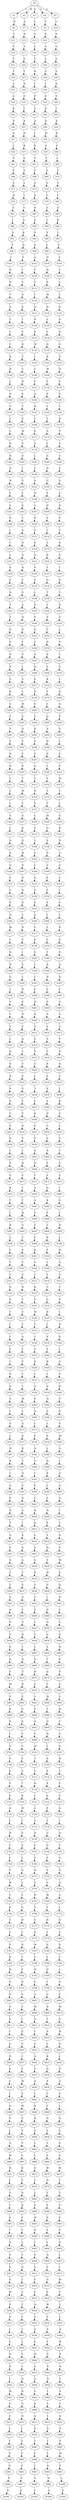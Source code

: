 strict digraph  {
	S0 -> S1 [ label = L ];
	S0 -> S2 [ label = M ];
	S0 -> S3 [ label = S ];
	S0 -> S4 [ label = V ];
	S0 -> S5 [ label = G ];
	S1 -> S6 [ label = R ];
	S2 -> S7 [ label = A ];
	S3 -> S8 [ label = C ];
	S4 -> S9 [ label = V ];
	S5 -> S10 [ label = A ];
	S6 -> S11 [ label = F ];
	S7 -> S12 [ label = N ];
	S8 -> S13 [ label = G ];
	S9 -> S14 [ label = S ];
	S10 -> S15 [ label = S ];
	S11 -> S16 [ label = V ];
	S12 -> S17 [ label = A ];
	S13 -> S18 [ label = L ];
	S14 -> S19 [ label = A ];
	S15 -> S20 [ label = G ];
	S16 -> S21 [ label = P ];
	S17 -> S22 [ label = S ];
	S18 -> S23 [ label = C ];
	S19 -> S24 [ label = A ];
	S20 -> S25 [ label = G ];
	S21 -> S26 [ label = T ];
	S22 -> S27 [ label = T ];
	S23 -> S28 [ label = R ];
	S24 -> S29 [ label = A ];
	S25 -> S30 [ label = G ];
	S26 -> S31 [ label = A ];
	S27 -> S32 [ label = N ];
	S28 -> S33 [ label = I ];
	S29 -> S34 [ label = L ];
	S30 -> S35 [ label = D ];
	S31 -> S36 [ label = Q ];
	S32 -> S37 [ label = S ];
	S33 -> S38 [ label = P ];
	S34 -> S39 [ label = K ];
	S35 -> S40 [ label = T ];
	S36 -> S41 [ label = K ];
	S37 -> S42 [ label = I ];
	S38 -> S43 [ label = A ];
	S39 -> S44 [ label = Q ];
	S40 -> S45 [ label = I ];
	S41 -> S46 [ label = S ];
	S42 -> S47 [ label = K ];
	S43 -> S48 [ label = A ];
	S44 -> S49 [ label = D ];
	S45 -> S50 [ label = S ];
	S46 -> S51 [ label = D ];
	S47 -> S52 [ label = D ];
	S48 -> S53 [ label = L ];
	S49 -> S54 [ label = M ];
	S50 -> S55 [ label = H ];
	S51 -> S56 [ label = L ];
	S52 -> S57 [ label = K ];
	S53 -> S58 [ label = K ];
	S54 -> S59 [ label = V ];
	S55 -> S60 [ label = S ];
	S56 -> S61 [ label = S ];
	S57 -> S62 [ label = E ];
	S58 -> S63 [ label = P ];
	S59 -> S64 [ label = L ];
	S60 -> S65 [ label = L ];
	S61 -> S66 [ label = P ];
	S62 -> S67 [ label = E ];
	S63 -> S68 [ label = E ];
	S64 -> S69 [ label = D ];
	S65 -> S70 [ label = T ];
	S66 -> S71 [ label = E ];
	S67 -> S72 [ label = L ];
	S68 -> S73 [ label = G ];
	S69 -> S74 [ label = A ];
	S70 -> S75 [ label = V ];
	S71 -> S76 [ label = N ];
	S72 -> S77 [ label = I ];
	S73 -> S78 [ label = A ];
	S74 -> S79 [ label = G ];
	S75 -> S80 [ label = L ];
	S76 -> S81 [ label = A ];
	S77 -> S82 [ label = G ];
	S78 -> S83 [ label = S ];
	S79 -> S84 [ label = A ];
	S80 -> S85 [ label = Q ];
	S81 -> S86 [ label = I ];
	S82 -> S87 [ label = D ];
	S83 -> S88 [ label = E ];
	S84 -> S89 [ label = T ];
	S85 -> S90 [ label = R ];
	S86 -> S91 [ label = A ];
	S87 -> S92 [ label = K ];
	S88 -> S93 [ label = S ];
	S89 -> S94 [ label = V ];
	S90 -> S95 [ label = L ];
	S91 -> S96 [ label = T ];
	S92 -> S97 [ label = N ];
	S93 -> S98 [ label = S ];
	S94 -> S99 [ label = L ];
	S95 -> S100 [ label = E ];
	S96 -> S101 [ label = I ];
	S97 -> S102 [ label = V ];
	S98 -> S103 [ label = G ];
	S99 -> S104 [ label = N ];
	S100 -> S105 [ label = A ];
	S101 -> S106 [ label = N ];
	S102 -> S107 [ label = I ];
	S103 -> S108 [ label = T ];
	S104 -> S109 [ label = H ];
	S105 -> S110 [ label = L ];
	S106 -> S111 [ label = H ];
	S107 -> S112 [ label = V ];
	S108 -> S113 [ label = V ];
	S109 -> S114 [ label = S ];
	S110 -> S115 [ label = L ];
	S111 -> S116 [ label = T ];
	S112 -> S117 [ label = D ];
	S113 -> S118 [ label = I ];
	S114 -> S119 [ label = M ];
	S115 -> S120 [ label = L ];
	S116 -> S121 [ label = A ];
	S117 -> S122 [ label = S ];
	S118 -> S123 [ label = N ];
	S119 -> S124 [ label = N ];
	S120 -> S125 [ label = Q ];
	S121 -> S126 [ label = T ];
	S122 -> S127 [ label = I ];
	S123 -> S128 [ label = H ];
	S124 -> S129 [ label = L ];
	S125 -> S130 [ label = G ];
	S126 -> S131 [ label = L ];
	S127 -> S132 [ label = S ];
	S128 -> S133 [ label = S ];
	S129 -> S134 [ label = V ];
	S130 -> S135 [ label = N ];
	S131 -> S136 [ label = I ];
	S132 -> S137 [ label = R ];
	S133 -> S138 [ label = M ];
	S134 -> S139 [ label = Q ];
	S135 -> S140 [ label = G ];
	S136 -> S141 [ label = R ];
	S137 -> S142 [ label = F ];
	S138 -> S143 [ label = I ];
	S139 -> S144 [ label = R ];
	S140 -> S145 [ label = S ];
	S141 -> S146 [ label = H ];
	S142 -> S147 [ label = Y ];
	S143 -> S148 [ label = L ];
	S144 -> S149 [ label = M ];
	S145 -> S150 [ label = D ];
	S146 -> S151 [ label = L ];
	S147 -> S152 [ label = N ];
	S148 -> S153 [ label = V ];
	S149 -> S154 [ label = E ];
	S150 -> S155 [ label = V ];
	S151 -> S156 [ label = Q ];
	S152 -> S157 [ label = S ];
	S153 -> S158 [ label = Q ];
	S154 -> S159 [ label = S ];
	S155 -> S160 [ label = S ];
	S156 -> S161 [ label = A ];
	S157 -> S162 [ label = T ];
	S158 -> S163 [ label = R ];
	S159 -> S164 [ label = L ];
	S160 -> S165 [ label = L ];
	S161 -> S166 [ label = L ];
	S162 -> S167 [ label = E ];
	S163 -> S168 [ label = L ];
	S164 -> S169 [ label = L ];
	S165 -> S170 [ label = R ];
	S166 -> S171 [ label = L ];
	S167 -> S172 [ label = M ];
	S168 -> S173 [ label = E ];
	S169 -> S174 [ label = A ];
	S170 -> S175 [ label = V ];
	S171 -> S176 [ label = N ];
	S172 -> S177 [ label = S ];
	S173 -> S178 [ label = A ];
	S174 -> S179 [ label = L ];
	S175 -> S180 [ label = E ];
	S176 -> S181 [ label = N ];
	S177 -> S182 [ label = D ];
	S178 -> S183 [ label = L ];
	S179 -> S184 [ label = G ];
	S180 -> S185 [ label = T ];
	S181 -> S186 [ label = G ];
	S182 -> S187 [ label = I ];
	S183 -> S188 [ label = L ];
	S184 -> S189 [ label = N ];
	S185 -> S190 [ label = P ];
	S186 -> S191 [ label = N ];
	S187 -> S192 [ label = V ];
	S188 -> S193 [ label = A ];
	S189 -> S194 [ label = G ];
	S190 -> S195 [ label = S ];
	S191 -> S196 [ label = Y ];
	S192 -> S197 [ label = L ];
	S193 -> S198 [ label = Q ];
	S194 -> S199 [ label = S ];
	S195 -> S200 [ label = A ];
	S196 -> S201 [ label = S ];
	S197 -> S202 [ label = K ];
	S198 -> S203 [ label = G ];
	S199 -> S204 [ label = D ];
	S200 -> S205 [ label = D ];
	S201 -> S206 [ label = D ];
	S202 -> S207 [ label = L ];
	S203 -> S208 [ label = N ];
	S204 -> S209 [ label = V ];
	S205 -> S210 [ label = E ];
	S206 -> S211 [ label = I ];
	S207 -> S212 [ label = G ];
	S208 -> S213 [ label = G ];
	S209 -> S214 [ label = T ];
	S210 -> S215 [ label = V ];
	S211 -> S216 [ label = I ];
	S212 -> S217 [ label = N ];
	S213 -> S218 [ label = S ];
	S214 -> S219 [ label = L ];
	S215 -> S220 [ label = K ];
	S216 -> S221 [ label = L ];
	S217 -> S222 [ label = Q ];
	S218 -> S223 [ label = D ];
	S219 -> S224 [ label = R ];
	S220 -> S225 [ label = V ];
	S221 -> S226 [ label = K ];
	S222 -> S227 [ label = R ];
	S223 -> S228 [ label = V ];
	S224 -> S229 [ label = V ];
	S225 -> S230 [ label = I ];
	S226 -> S231 [ label = V ];
	S227 -> S232 [ label = F ];
	S228 -> S233 [ label = S ];
	S229 -> S234 [ label = Q ];
	S230 -> S235 [ label = Q ];
	S231 -> S236 [ label = H ];
	S232 -> S237 [ label = S ];
	S233 -> S238 [ label = L ];
	S234 -> S239 [ label = T ];
	S235 -> S240 [ label = V ];
	S236 -> S241 [ label = T ];
	S237 -> S242 [ label = S ];
	S238 -> S243 [ label = R ];
	S239 -> S244 [ label = V ];
	S240 -> S245 [ label = H ];
	S241 -> S246 [ label = T ];
	S242 -> S247 [ label = H ];
	S243 -> S248 [ label = V ];
	S244 -> S249 [ label = S ];
	S245 -> S250 [ label = S ];
	S246 -> S251 [ label = N ];
	S247 -> S252 [ label = R ];
	S248 -> S253 [ label = Q ];
	S249 -> S254 [ label = T ];
	S250 -> S255 [ label = L ];
	S251 -> S256 [ label = S ];
	S252 -> S257 [ label = F ];
	S253 -> S258 [ label = T ];
	S254 -> S259 [ label = D ];
	S255 -> S260 [ label = V ];
	S256 -> S261 [ label = D ];
	S257 -> S262 [ label = V ];
	S258 -> S263 [ label = V ];
	S259 -> S264 [ label = E ];
	S260 -> S265 [ label = L ];
	S261 -> S266 [ label = E ];
	S262 -> S267 [ label = L ];
	S263 -> S268 [ label = H ];
	S264 -> S269 [ label = V ];
	S265 -> S270 [ label = S ];
	S266 -> S271 [ label = V ];
	S267 -> S272 [ label = V ];
	S268 -> S273 [ label = S ];
	S269 -> S274 [ label = K ];
	S270 -> S275 [ label = L ];
	S271 -> S276 [ label = K ];
	S272 -> S277 [ label = L ];
	S273 -> S278 [ label = D ];
	S274 -> S279 [ label = V ];
	S275 -> S280 [ label = Q ];
	S276 -> S281 [ label = V ];
	S277 -> S282 [ label = M ];
	S278 -> S283 [ label = E ];
	S279 -> S284 [ label = I ];
	S280 -> S285 [ label = S ];
	S281 -> S286 [ label = F ];
	S282 -> S287 [ label = S ];
	S283 -> S288 [ label = V ];
	S284 -> S289 [ label = Q ];
	S285 -> S290 [ label = P ];
	S286 -> S291 [ label = Y ];
	S287 -> S292 [ label = D ];
	S288 -> S293 [ label = K ];
	S289 -> S294 [ label = A ];
	S290 -> S295 [ label = V ];
	S291 -> S296 [ label = T ];
	S292 -> S297 [ label = V ];
	S293 -> S298 [ label = V ];
	S294 -> S299 [ label = H ];
	S295 -> S300 [ label = L ];
	S296 -> S301 [ label = H ];
	S297 -> S302 [ label = F ];
	S298 -> S303 [ label = F ];
	S299 -> S304 [ label = S ];
	S300 -> S305 [ label = E ];
	S301 -> S306 [ label = H ];
	S302 -> S307 [ label = R ];
	S303 -> S308 [ label = Q ];
	S304 -> S309 [ label = L ];
	S305 -> S310 [ label = E ];
	S306 -> S311 [ label = L ];
	S307 -> S312 [ label = T ];
	S308 -> S313 [ label = A ];
	S309 -> S314 [ label = V ];
	S310 -> S315 [ label = M ];
	S311 -> S316 [ label = L ];
	S312 -> S317 [ label = M ];
	S313 -> S318 [ label = H ];
	S314 -> S319 [ label = L ];
	S315 -> S320 [ label = L ];
	S316 -> S321 [ label = L ];
	S317 -> S322 [ label = C ];
	S318 -> S323 [ label = S ];
	S319 -> S324 [ label = T ];
	S320 -> S325 [ label = L ];
	S321 -> S326 [ label = V ];
	S322 -> S327 [ label = S ];
	S323 -> S328 [ label = L ];
	S324 -> S329 [ label = M ];
	S325 -> S330 [ label = S ];
	S326 -> S331 [ label = L ];
	S327 -> S332 [ label = K ];
	S328 -> S333 [ label = V ];
	S329 -> S334 [ label = Q ];
	S330 -> S335 [ label = R ];
	S331 -> S336 [ label = Q ];
	S332 -> S337 [ label = R ];
	S333 -> S338 [ label = L ];
	S334 -> S339 [ label = S ];
	S335 -> S340 [ label = N ];
	S336 -> S341 [ label = S ];
	S337 -> S342 [ label = W ];
	S338 -> S343 [ label = S ];
	S339 -> S344 [ label = D ];
	S340 -> S345 [ label = G ];
	S341 -> S346 [ label = Q ];
	S342 -> S347 [ label = D ];
	S343 -> S348 [ label = L ];
	S344 -> S349 [ label = V ];
	S345 -> S350 [ label = S ];
	S346 -> S351 [ label = V ];
	S347 -> S352 [ label = N ];
	S348 -> S353 [ label = Q ];
	S349 -> S354 [ label = F ];
	S350 -> S355 [ label = L ];
	S351 -> S356 [ label = L ];
	S352 -> S357 [ label = N ];
	S353 -> S358 [ label = S ];
	S354 -> S359 [ label = E ];
	S355 -> S360 [ label = L ];
	S356 -> S361 [ label = E ];
	S357 -> S362 [ label = K ];
	S358 -> S363 [ label = E ];
	S359 -> S364 [ label = E ];
	S360 -> S365 [ label = V ];
	S361 -> S366 [ label = N ];
	S362 -> S367 [ label = V ];
	S363 -> S368 [ label = V ];
	S364 -> S369 [ label = L ];
	S365 -> S370 [ label = L ];
	S366 -> S371 [ label = M ];
	S367 -> S372 [ label = N ];
	S368 -> S373 [ label = F ];
	S369 -> S374 [ label = L ];
	S370 -> S375 [ label = K ];
	S371 -> S376 [ label = L ];
	S372 -> S377 [ label = E ];
	S373 -> S378 [ label = E ];
	S374 -> S379 [ label = L ];
	S375 -> S380 [ label = E ];
	S376 -> S381 [ label = Q ];
	S377 -> S382 [ label = I ];
	S378 -> S383 [ label = G ];
	S379 -> S384 [ label = T ];
	S380 -> S385 [ label = S ];
	S381 -> S386 [ label = N ];
	S382 -> S387 [ label = E ];
	S383 -> S388 [ label = L ];
	S384 -> S389 [ label = R ];
	S385 -> S390 [ label = A ];
	S386 -> S391 [ label = Q ];
	S387 -> S392 [ label = L ];
	S388 -> S393 [ label = L ];
	S389 -> S394 [ label = N ];
	S390 -> S395 [ label = D ];
	S391 -> S396 [ label = T ];
	S392 -> S397 [ label = N ];
	S393 -> S398 [ label = E ];
	S394 -> S399 [ label = S ];
	S395 -> S400 [ label = C ];
	S396 -> S401 [ label = V ];
	S397 -> S402 [ label = E ];
	S398 -> S403 [ label = H ];
	S399 -> S404 [ label = S ];
	S400 -> S405 [ label = A ];
	S401 -> S406 [ label = L ];
	S402 -> S407 [ label = N ];
	S403 -> S408 [ label = R ];
	S404 -> S409 [ label = A ];
	S405 -> S410 [ label = A ];
	S406 -> S411 [ label = T ];
	S407 -> S412 [ label = E ];
	S408 -> S413 [ label = N ];
	S409 -> S414 [ label = V ];
	S410 -> S415 [ label = V ];
	S411 -> S416 [ label = L ];
	S412 -> S417 [ label = Q ];
	S413 -> S418 [ label = S ];
	S414 -> S419 [ label = V ];
	S415 -> S420 [ label = F ];
	S416 -> S421 [ label = Q ];
	S417 -> S422 [ label = C ];
	S418 -> S423 [ label = S ];
	S419 -> S424 [ label = L ];
	S420 -> S425 [ label = D ];
	S421 -> S426 [ label = E ];
	S422 -> S427 [ label = V ];
	S423 -> S428 [ label = T ];
	S424 -> S429 [ label = R ];
	S425 -> S430 [ label = K ];
	S426 -> S431 [ label = P ];
	S427 -> S432 [ label = P ];
	S428 -> S433 [ label = L ];
	S429 -> S434 [ label = E ];
	S430 -> S435 [ label = F ];
	S431 -> S436 [ label = A ];
	S432 -> S437 [ label = V ];
	S433 -> S438 [ label = T ];
	S434 -> S439 [ label = S ];
	S435 -> S440 [ label = I ];
	S436 -> S441 [ label = D ];
	S437 -> S442 [ label = F ];
	S438 -> S443 [ label = L ];
	S439 -> S444 [ label = A ];
	S440 -> S445 [ label = R ];
	S441 -> S446 [ label = C ];
	S442 -> S447 [ label = P ];
	S443 -> S448 [ label = R ];
	S444 -> S449 [ label = D ];
	S445 -> S450 [ label = Y ];
	S446 -> S451 [ label = A ];
	S447 -> S452 [ label = R ];
	S448 -> S453 [ label = E ];
	S449 -> S454 [ label = C ];
	S450 -> S455 [ label = L ];
	S451 -> S456 [ label = A ];
	S452 -> S457 [ label = F ];
	S453 -> S458 [ label = P ];
	S454 -> S459 [ label = A ];
	S455 -> S460 [ label = Y ];
	S456 -> S461 [ label = L ];
	S457 -> S462 [ label = L ];
	S458 -> S463 [ label = A ];
	S459 -> S464 [ label = A ];
	S460 -> S465 [ label = C ];
	S461 -> S466 [ label = F ];
	S462 -> S467 [ label = H ];
	S463 -> S468 [ label = D ];
	S464 -> S469 [ label = V ];
	S465 -> S470 [ label = G ];
	S466 -> S471 [ label = E ];
	S467 -> S472 [ label = F ];
	S468 -> S473 [ label = C ];
	S469 -> S474 [ label = F ];
	S470 -> S475 [ label = E ];
	S471 -> S476 [ label = K ];
	S472 -> S477 [ label = L ];
	S473 -> S478 [ label = A ];
	S474 -> S479 [ label = D ];
	S475 -> S480 [ label = I ];
	S476 -> S481 [ label = F ];
	S477 -> S482 [ label = Y ];
	S478 -> S483 [ label = A ];
	S479 -> S484 [ label = K ];
	S480 -> S485 [ label = S ];
	S481 -> S486 [ label = I ];
	S482 -> S487 [ label = H ];
	S483 -> S488 [ label = V ];
	S484 -> S489 [ label = F ];
	S485 -> S490 [ label = L ];
	S486 -> S491 [ label = R ];
	S487 -> S492 [ label = G ];
	S488 -> S493 [ label = F ];
	S489 -> S494 [ label = I ];
	S490 -> S495 [ label = R ];
	S491 -> S496 [ label = Y ];
	S492 -> S497 [ label = T ];
	S493 -> S498 [ label = E ];
	S494 -> S499 [ label = R ];
	S495 -> S500 [ label = L ];
	S496 -> S501 [ label = L ];
	S497 -> S502 [ label = V ];
	S498 -> S503 [ label = K ];
	S499 -> S504 [ label = Y ];
	S500 -> S505 [ label = D ];
	S501 -> S506 [ label = Y ];
	S502 -> S507 [ label = Y ];
	S503 -> S508 [ label = F ];
	S504 -> S509 [ label = L ];
	S505 -> S510 [ label = Q ];
	S506 -> S511 [ label = C ];
	S507 -> S512 [ label = V ];
	S508 -> S513 [ label = I ];
	S509 -> S514 [ label = Y ];
	S510 -> S515 [ label = A ];
	S511 -> S516 [ label = G ];
	S512 -> S517 [ label = N ];
	S513 -> S518 [ label = R ];
	S514 -> S519 [ label = C ];
	S515 -> S520 [ label = T ];
	S516 -> S521 [ label = E ];
	S517 -> S522 [ label = T ];
	S518 -> S523 [ label = Y ];
	S519 -> S524 [ label = G ];
	S520 -> S525 [ label = P ];
	S521 -> S526 [ label = I ];
	S522 -> S527 [ label = S ];
	S523 -> S528 [ label = M ];
	S524 -> S529 [ label = D ];
	S525 -> S530 [ label = L ];
	S526 -> S531 [ label = I ];
	S527 -> S532 [ label = T ];
	S528 -> S533 [ label = Y ];
	S529 -> S534 [ label = I ];
	S530 -> S535 [ label = H ];
	S531 -> S536 [ label = I ];
	S532 -> S537 [ label = A ];
	S533 -> S538 [ label = C ];
	S534 -> S539 [ label = S ];
	S535 -> S540 [ label = K ];
	S536 -> S541 [ label = L ];
	S537 -> S542 [ label = L ];
	S538 -> S543 [ label = G ];
	S539 -> S544 [ label = V ];
	S540 -> S545 [ label = L ];
	S541 -> S546 [ label = L ];
	S542 -> S547 [ label = P ];
	S543 -> S548 [ label = E ];
	S544 -> S549 [ label = R ];
	S545 -> S550 [ label = A ];
	S546 -> S551 [ label = D ];
	S547 -> S552 [ label = L ];
	S548 -> S553 [ label = I ];
	S549 -> S554 [ label = L ];
	S550 -> S555 [ label = A ];
	S551 -> S556 [ label = Q ];
	S552 -> S557 [ label = L ];
	S553 -> S558 [ label = A ];
	S554 -> S559 [ label = D ];
	S555 -> S560 [ label = K ];
	S556 -> S561 [ label = A ];
	S557 -> S562 [ label = M ];
	S558 -> S563 [ label = V ];
	S559 -> S564 [ label = Q ];
	S560 -> S565 [ label = Y ];
	S561 -> S566 [ label = I ];
	S562 -> S567 [ label = L ];
	S563 -> S568 [ label = Q ];
	S564 -> S569 [ label = A ];
	S565 -> S570 [ label = Q ];
	S566 -> S571 [ label = P ];
	S567 -> S572 [ label = A ];
	S568 -> S573 [ label = L ];
	S569 -> S574 [ label = I ];
	S570 -> S575 [ label = V ];
	S571 -> S576 [ label = L ];
	S572 -> S577 [ label = D ];
	S573 -> S578 [ label = E ];
	S574 -> S579 [ label = S ];
	S575 -> S580 [ label = M ];
	S576 -> S581 [ label = H ];
	S577 -> S582 [ label = K ];
	S578 -> S583 [ label = Q ];
	S579 -> S584 [ label = L ];
	S580 -> S585 [ label = G ];
	S581 -> S586 [ label = K ];
	S582 -> S587 [ label = Y ];
	S583 -> S588 [ label = A ];
	S584 -> S589 [ label = H ];
	S585 -> S590 [ label = L ];
	S586 -> S591 [ label = L ];
	S587 -> S592 [ label = N ];
	S588 -> S593 [ label = I ];
	S589 -> S594 [ label = K ];
	S590 -> S595 [ label = Q ];
	S591 -> S596 [ label = A ];
	S592 -> S597 [ label = V ];
	S593 -> S598 [ label = P ];
	S594 -> S599 [ label = L ];
	S595 -> S600 [ label = Q ];
	S596 -> S601 [ label = S ];
	S597 -> S602 [ label = Q ];
	S598 -> S603 [ label = L ];
	S599 -> S604 [ label = A ];
	S600 -> S605 [ label = G ];
	S601 -> S606 [ label = K ];
	S602 -> S607 [ label = A ];
	S603 -> S608 [ label = H ];
	S604 -> S609 [ label = N ];
	S605 -> S610 [ label = I ];
	S606 -> S611 [ label = Y ];
	S607 -> S612 [ label = L ];
	S608 -> S613 [ label = K ];
	S609 -> S614 [ label = K ];
	S610 -> S615 [ label = T ];
	S611 -> S616 [ label = Q ];
	S612 -> S617 [ label = K ];
	S613 -> S618 [ label = L ];
	S614 -> S619 [ label = Y ];
	S615 -> S620 [ label = Q ];
	S616 -> S621 [ label = V ];
	S617 -> S622 [ label = Q ];
	S618 -> S623 [ label = A ];
	S619 -> S624 [ label = H ];
	S620 -> S625 [ label = Y ];
	S621 -> S626 [ label = A ];
	S622 -> S627 [ label = A ];
	S623 -> S628 [ label = S ];
	S624 -> S629 [ label = V ];
	S625 -> S630 [ label = M ];
	S626 -> S631 [ label = E ];
	S627 -> S632 [ label = C ];
	S628 -> S633 [ label = K ];
	S629 -> S634 [ label = W ];
	S630 -> S635 [ label = S ];
	S631 -> S636 [ label = L ];
	S632 -> S637 [ label = E ];
	S633 -> S638 [ label = Y ];
	S634 -> S639 [ label = G ];
	S635 -> S640 [ label = Q ];
	S636 -> S641 [ label = Q ];
	S637 -> S642 [ label = Q ];
	S638 -> S643 [ label = T ];
	S639 -> S644 [ label = L ];
	S640 -> S645 [ label = N ];
	S641 -> S646 [ label = Q ];
	S642 -> S647 [ label = Y ];
	S643 -> S648 [ label = V ];
	S644 -> S649 [ label = Q ];
	S645 -> S650 [ label = L ];
	S646 -> S651 [ label = G ];
	S647 -> S652 [ label = V ];
	S648 -> S653 [ label = L ];
	S649 -> S654 [ label = Q ];
	S650 -> S655 [ label = A ];
	S651 -> S656 [ label = V ];
	S652 -> S657 [ label = H ];
	S653 -> S658 [ label = A ];
	S654 -> S659 [ label = G ];
	S655 -> S660 [ label = R ];
	S656 -> S661 [ label = S ];
	S657 -> S662 [ label = I ];
	S658 -> S663 [ label = L ];
	S659 -> S664 [ label = L ];
	S660 -> S665 [ label = D ];
	S661 -> S666 [ label = D ];
	S662 -> S667 [ label = Q ];
	S663 -> S668 [ label = Q ];
	S664 -> S669 [ label = T ];
	S665 -> S670 [ label = S ];
	S666 -> S671 [ label = F ];
	S667 -> S672 [ label = V ];
	S668 -> S673 [ label = H ];
	S669 -> S674 [ label = Q ];
	S670 -> S675 [ label = P ];
	S671 -> S676 [ label = M ];
	S672 -> S677 [ label = R ];
	S673 -> S678 [ label = G ];
	S674 -> S679 [ label = Y ];
	S675 -> S680 [ label = S ];
	S676 -> S681 [ label = V ];
	S677 -> S682 [ label = E ];
	S678 -> S683 [ label = L ];
	S679 -> S684 [ label = M ];
	S680 -> S685 [ label = G ];
	S681 -> S686 [ label = R ];
	S682 -> S687 [ label = G ];
	S683 -> S688 [ label = S ];
	S684 -> S689 [ label = T ];
	S685 -> S690 [ label = H ];
	S686 -> S691 [ label = H ];
	S687 -> S692 [ label = N ];
	S688 -> S693 [ label = Q ];
	S689 -> S694 [ label = Q ];
	S690 -> S695 [ label = V ];
	S691 -> S696 [ label = L ];
	S692 -> S697 [ label = V ];
	S693 -> S698 [ label = Y ];
	S694 -> S699 [ label = H ];
	S695 -> S700 [ label = A ];
	S696 -> S701 [ label = A ];
	S697 -> S702 [ label = G ];
	S698 -> S703 [ label = M ];
	S699 -> S704 [ label = L ];
	S700 -> S705 [ label = G ];
	S701 -> S706 [ label = S ];
	S702 -> S707 [ label = G ];
	S703 -> S708 [ label = T ];
	S704 -> S709 [ label = S ];
	S705 -> S710 [ label = W ];
	S706 -> S711 [ label = E ];
	S707 -> S712 [ label = A ];
	S708 -> S713 [ label = L ];
	S709 -> S714 [ label = S ];
	S710 -> S715 [ label = Y ];
	S711 -> S716 [ label = S ];
	S712 -> S717 [ label = I ];
	S713 -> S718 [ label = H ];
	S714 -> S719 [ label = E ];
	S715 -> S720 [ label = E ];
	S716 -> S721 [ label = S ];
	S717 -> S722 [ label = R ];
	S718 -> S723 [ label = L ];
	S719 -> S724 [ label = S ];
	S720 -> S725 [ label = Y ];
	S721 -> S726 [ label = Q ];
	S722 -> S727 [ label = W ];
	S723 -> S728 [ label = A ];
	S724 -> S729 [ label = P ];
	S725 -> S730 [ label = A ];
	S726 -> S731 [ label = G ];
	S727 -> S732 [ label = L ];
	S728 -> S733 [ label = S ];
	S729 -> S734 [ label = T ];
	S730 -> S735 [ label = L ];
	S731 -> S736 [ label = H ];
	S732 -> S737 [ label = P ];
	S733 -> S738 [ label = D ];
	S734 -> S739 [ label = G ];
	S735 -> S740 [ label = Q ];
	S736 -> S741 [ label = V ];
	S737 -> S742 [ label = Y ];
	S738 -> S743 [ label = S ];
	S739 -> S744 [ label = H ];
	S740 -> S745 [ label = V ];
	S741 -> S746 [ label = I ];
	S742 -> S747 [ label = L ];
	S743 -> S748 [ label = P ];
	S744 -> S749 [ label = V ];
	S745 -> S750 [ label = G ];
	S746 -> S751 [ label = S ];
	S747 -> S752 [ label = Q ];
	S748 -> S753 [ label = H ];
	S749 -> S754 [ label = V ];
	S750 -> S755 [ label = D ];
	S751 -> S756 [ label = W ];
	S752 -> S757 [ label = L ];
	S753 -> S758 [ label = G ];
	S754 -> S759 [ label = G ];
	S755 -> S760 [ label = A ];
	S756 -> S761 [ label = Y ];
	S757 -> S762 [ label = C ];
	S758 -> S763 [ label = H ];
	S759 -> S764 [ label = W ];
	S760 -> S765 [ label = A ];
	S761 -> S766 [ label = H ];
	S762 -> S767 [ label = G ];
	S763 -> S768 [ label = V ];
	S764 -> S769 [ label = Y ];
	S765 -> S770 [ label = L ];
	S766 -> S771 [ label = Y ];
	S767 -> S772 [ label = H ];
	S768 -> S773 [ label = V ];
	S769 -> S774 [ label = N ];
	S770 -> S775 [ label = Q ];
	S771 -> S776 [ label = A ];
	S772 -> S777 [ label = L ];
	S773 -> S778 [ label = N ];
	S774 -> S779 [ label = Y ];
	S775 -> S780 [ label = E ];
	S776 -> S781 [ label = V ];
	S777 -> S782 [ label = D ];
	S778 -> S783 [ label = W ];
	S779 -> S784 [ label = A ];
	S780 -> S785 [ label = S ];
	S781 -> S786 [ label = K ];
	S782 -> S787 [ label = L ];
	S783 -> S788 [ label = Y ];
	S784 -> S789 [ label = L ];
	S785 -> S790 [ label = C ];
	S786 -> S791 [ label = M ];
	S787 -> S792 [ label = E ];
	S788 -> S793 [ label = H ];
	S789 -> S794 [ label = Q ];
	S790 -> S795 [ label = L ];
	S791 -> S796 [ label = G ];
	S792 -> S797 [ label = N ];
	S793 -> S798 [ label = Y ];
	S794 -> S799 [ label = I ];
	S795 -> S800 [ label = Q ];
	S796 -> S801 [ label = D ];
	S797 -> S802 [ label = S ];
	S798 -> S803 [ label = A ];
	S799 -> S804 [ label = G ];
	S800 -> S805 [ label = F ];
	S801 -> S806 [ label = D ];
	S802 -> S807 [ label = C ];
	S803 -> S808 [ label = M ];
	S804 -> S809 [ label = D ];
	S805 -> S810 [ label = M ];
	S806 -> S811 [ label = V ];
	S807 -> S812 [ label = I ];
	S808 -> S813 [ label = Q ];
	S809 -> S814 [ label = T ];
	S810 -> S815 [ label = A ];
	S811 -> S816 [ label = L ];
	S812 -> S817 [ label = E ];
	S813 -> S818 [ label = I ];
	S814 -> S819 [ label = A ];
	S815 -> S820 [ label = W ];
	S816 -> S821 [ label = Q ];
	S817 -> S822 [ label = V ];
	S818 -> S823 [ label = G ];
	S819 -> S824 [ label = L ];
	S820 -> S825 [ label = N ];
	S821 -> S826 [ label = D ];
	S822 -> S827 [ label = I ];
	S823 -> S828 [ label = D ];
	S824 -> S829 [ label = R ];
	S825 -> S830 [ label = L ];
	S826 -> S831 [ label = S ];
	S827 -> S832 [ label = V ];
	S828 -> S833 [ label = V ];
	S829 -> S834 [ label = D ];
	S830 -> S835 [ label = S ];
	S831 -> S836 [ label = C ];
	S832 -> S837 [ label = M ];
	S833 -> S838 [ label = A ];
	S834 -> S839 [ label = S ];
	S835 -> S840 [ label = A ];
	S836 -> S841 [ label = L ];
	S837 -> S842 [ label = E ];
	S838 -> S843 [ label = L ];
	S839 -> S844 [ label = C ];
	S840 -> S845 [ label = V ];
	S841 -> S846 [ label = Q ];
	S842 -> S847 [ label = M ];
	S843 -> S848 [ label = R ];
	S844 -> S849 [ label = L ];
	S845 -> S850 [ label = L ];
	S846 -> S851 [ label = F ];
	S847 -> S852 [ label = E ];
	S848 -> S853 [ label = D ];
	S849 -> S854 [ label = Q ];
	S850 -> S855 [ label = Q ];
	S851 -> S856 [ label = L ];
	S852 -> S857 [ label = F ];
	S853 -> S858 [ label = S ];
	S854 -> S859 [ label = Y ];
	S855 -> S860 [ label = S ];
	S856 -> S861 [ label = A ];
	S857 -> S862 [ label = V ];
	S858 -> S863 [ label = C ];
	S859 -> S864 [ label = L ];
	S860 -> S865 [ label = G ];
	S861 -> S866 [ label = W ];
	S862 -> S867 [ label = L ];
	S863 -> S868 [ label = L ];
	S864 -> S869 [ label = S ];
	S865 -> S870 [ label = E ];
	S866 -> S871 [ label = N ];
	S867 -> S872 [ label = K ];
	S868 -> S873 [ label = Q ];
	S869 -> S874 [ label = W ];
	S870 -> S875 [ label = W ];
	S871 -> S876 [ label = L ];
	S872 -> S877 [ label = F ];
	S873 -> S878 [ label = F ];
	S874 -> S879 [ label = N ];
	S875 -> S880 [ label = V ];
	S876 -> S881 [ label = S ];
	S877 -> S882 [ label = N ];
	S878 -> S883 [ label = L ];
	S879 -> S884 [ label = L ];
	S880 -> S885 [ label = T ];
	S881 -> S886 [ label = T ];
	S882 -> S887 [ label = D ];
	S883 -> S888 [ label = S ];
	S884 -> S889 [ label = S ];
	S885 -> S890 [ label = V ];
	S886 -> S891 [ label = V ];
	S887 -> S892 [ label = F ];
	S888 -> S893 [ label = W ];
	S889 -> S894 [ label = S ];
	S890 -> S895 [ label = S ];
	S891 -> S896 [ label = I ];
	S892 -> S897 [ label = L ];
	S893 -> S898 [ label = N ];
	S894 -> S899 [ label = V ];
	S895 -> S900 [ label = S ];
	S896 -> S901 [ label = H ];
	S897 -> S902 [ label = L ];
	S898 -> S903 [ label = L ];
	S899 -> S904 [ label = L ];
	S900 -> S905 [ label = Q ];
	S901 -> S906 [ label = S ];
	S902 -> S907 [ label = L ];
	S903 -> S908 [ label = S ];
	S904 -> S909 [ label = Q ];
	S905 -> S910 [ label = L ];
	S906 -> S911 [ label = G ];
	S907 -> S912 [ label = N ];
	S908 -> S913 [ label = S ];
	S909 -> S914 [ label = S ];
	S910 -> S915 [ label = L ];
	S911 -> S916 [ label = E ];
	S912 -> S917 [ label = L ];
	S913 -> S918 [ label = V ];
	S914 -> S919 [ label = G ];
	S915 -> S920 [ label = M ];
	S916 -> S921 [ label = W ];
	S917 -> S922 [ label = E ];
	S918 -> S923 [ label = F ];
	S919 -> S924 [ label = E ];
	S920 -> S925 [ label = S ];
	S921 -> S926 [ label = S ];
	S922 -> S927 [ label = F ];
	S923 -> S928 [ label = Q ];
	S924 -> S929 [ label = W ];
	S925 -> S930 [ label = L ];
	S926 -> S931 [ label = S ];
	S927 -> S932 [ label = L ];
	S928 -> S933 [ label = S ];
	S929 -> S934 [ label = S ];
	S930 -> S935 [ label = L ];
	S931 -> S936 [ label = I ];
	S932 -> S937 [ label = I ];
	S933 -> S938 [ label = G ];
	S934 -> S939 [ label = S ];
	S935 -> S940 [ label = Q ];
	S936 -> S941 [ label = S ];
	S937 -> S942 [ label = L ];
	S938 -> S943 [ label = E ];
	S939 -> S944 [ label = I ];
	S940 -> S945 [ label = R ];
	S941 -> S946 [ label = D ];
	S942 -> S947 [ label = L ];
	S943 -> S948 [ label = W ];
	S944 -> S949 [ label = S ];
	S945 -> S950 [ label = S ];
	S946 -> S951 [ label = D ];
	S947 -> S952 [ label = L ];
	S948 -> S953 [ label = G ];
	S949 -> S954 [ label = E ];
	S950 -> S955 [ label = D ];
	S951 -> S956 [ label = L ];
	S952 -> S957 [ label = N ];
	S953 -> S958 [ label = S ];
	S954 -> S959 [ label = D ];
	S955 -> S960 [ label = L ];
	S956 -> S961 [ label = M ];
	S957 -> S962 [ label = R ];
	S958 -> S963 [ label = V ];
	S959 -> S964 [ label = L ];
	S960 -> S965 [ label = V ];
	S961 -> S966 [ label = V ];
	S962 -> S967 [ label = N ];
	S963 -> S968 [ label = S ];
	S964 -> S969 [ label = L ];
	S965 -> S970 [ label = L ];
	S966 -> S971 [ label = S ];
	S967 -> S972 [ label = D ];
	S968 -> S973 [ label = A ];
	S969 -> S974 [ label = L ];
	S970 -> S975 [ label = Q ];
	S971 -> S976 [ label = L ];
	S972 -> S977 [ label = I ];
	S973 -> S978 [ label = D ];
	S974 -> S979 [ label = S ];
	S975 -> S980 [ label = S ];
	S976 -> S981 [ label = V ];
	S977 -> S982 [ label = V ];
	S978 -> S983 [ label = L ];
	S979 -> S984 [ label = L ];
	S980 -> S985 [ label = E ];
	S981 -> S986 [ label = Q ];
	S982 -> S987 [ label = V ];
	S983 -> S988 [ label = L ];
	S984 -> S989 [ label = L ];
	S985 -> S990 [ label = M ];
	S986 -> S991 [ label = R ];
	S987 -> S992 [ label = S ];
	S988 -> S993 [ label = L ];
	S989 -> S994 [ label = Q ];
	S990 -> S995 [ label = E ];
	S991 -> S996 [ label = S ];
	S992 -> S997 [ label = S ];
	S993 -> S998 [ label = S ];
	S994 -> S999 [ label = R ];
	S995 -> S1000 [ label = L ];
	S996 -> S1001 [ label = D ];
	S997 -> S1002 [ label = E ];
	S998 -> S1003 [ label = L ];
	S999 -> S1004 [ label = S ];
	S1000 -> S1005 [ label = F ];
}
